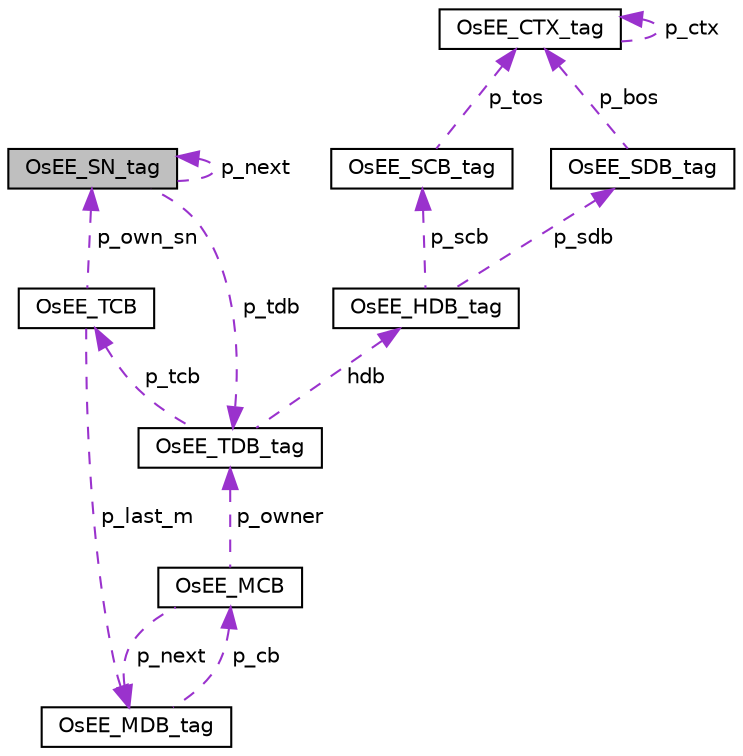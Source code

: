 digraph "OsEE_SN_tag"
{
 // LATEX_PDF_SIZE
  edge [fontname="Helvetica",fontsize="10",labelfontname="Helvetica",labelfontsize="10"];
  node [fontname="Helvetica",fontsize="10",shape=record];
  Node1 [label="OsEE_SN_tag",height=0.2,width=0.4,color="black", fillcolor="grey75", style="filled", fontcolor="black",tooltip="Scheduler node data structure."];
  Node1 -> Node1 [dir="back",color="darkorchid3",fontsize="10",style="dashed",label=" p_next" ,fontname="Helvetica"];
  Node2 -> Node1 [dir="back",color="darkorchid3",fontsize="10",style="dashed",label=" p_tdb" ,fontname="Helvetica"];
  Node2 [label="OsEE_TDB_tag",height=0.2,width=0.4,color="black", fillcolor="white", style="filled",URL="$structOsEE__TDB__tag.html",tooltip="The Task Descriptor Block."];
  Node3 -> Node2 [dir="back",color="darkorchid3",fontsize="10",style="dashed",label=" p_tcb" ,fontname="Helvetica"];
  Node3 [label="OsEE_TCB",height=0.2,width=0.4,color="black", fillcolor="white", style="filled",URL="$structOsEE__TCB.html",tooltip="The Task Control Block."];
  Node1 -> Node3 [dir="back",color="darkorchid3",fontsize="10",style="dashed",label=" p_own_sn" ,fontname="Helvetica"];
  Node4 -> Node3 [dir="back",color="darkorchid3",fontsize="10",style="dashed",label=" p_last_m" ,fontname="Helvetica"];
  Node4 [label="OsEE_MDB_tag",height=0.2,width=0.4,color="black", fillcolor="white", style="filled",URL="$structOsEE__MDB__tag.html",tooltip="Mutual exclusion descriptor block."];
  Node5 -> Node4 [dir="back",color="darkorchid3",fontsize="10",style="dashed",label=" p_cb" ,fontname="Helvetica"];
  Node5 [label="OsEE_MCB",height=0.2,width=0.4,color="black", fillcolor="white", style="filled",URL="$structOsEE__MCB.html",tooltip="Mutual exclusion control block."];
  Node2 -> Node5 [dir="back",color="darkorchid3",fontsize="10",style="dashed",label=" p_owner" ,fontname="Helvetica"];
  Node4 -> Node5 [dir="back",color="darkorchid3",fontsize="10",style="dashed",label=" p_next" ,fontname="Helvetica"];
  Node6 -> Node2 [dir="back",color="darkorchid3",fontsize="10",style="dashed",label=" hdb" ,fontname="Helvetica"];
  Node6 [label="OsEE_HDB_tag",height=0.2,width=0.4,color="black", fillcolor="white", style="filled",URL="$structOsEE__HDB__tag.html",tooltip=" "];
  Node7 -> Node6 [dir="back",color="darkorchid3",fontsize="10",style="dashed",label=" p_scb" ,fontname="Helvetica"];
  Node7 [label="OsEE_SCB_tag",height=0.2,width=0.4,color="black", fillcolor="white", style="filled",URL="$structOsEE__SCB__tag.html",tooltip=" "];
  Node8 -> Node7 [dir="back",color="darkorchid3",fontsize="10",style="dashed",label=" p_tos" ,fontname="Helvetica"];
  Node8 [label="OsEE_CTX_tag",height=0.2,width=0.4,color="black", fillcolor="white", style="filled",URL="$structOsEE__CTX__tag.html",tooltip=" "];
  Node8 -> Node8 [dir="back",color="darkorchid3",fontsize="10",style="dashed",label=" p_ctx" ,fontname="Helvetica"];
  Node9 -> Node6 [dir="back",color="darkorchid3",fontsize="10",style="dashed",label=" p_sdb" ,fontname="Helvetica"];
  Node9 [label="OsEE_SDB_tag",height=0.2,width=0.4,color="black", fillcolor="white", style="filled",URL="$structOsEE__SDB__tag.html",tooltip=" "];
  Node8 -> Node9 [dir="back",color="darkorchid3",fontsize="10",style="dashed",label=" p_bos" ,fontname="Helvetica"];
}
